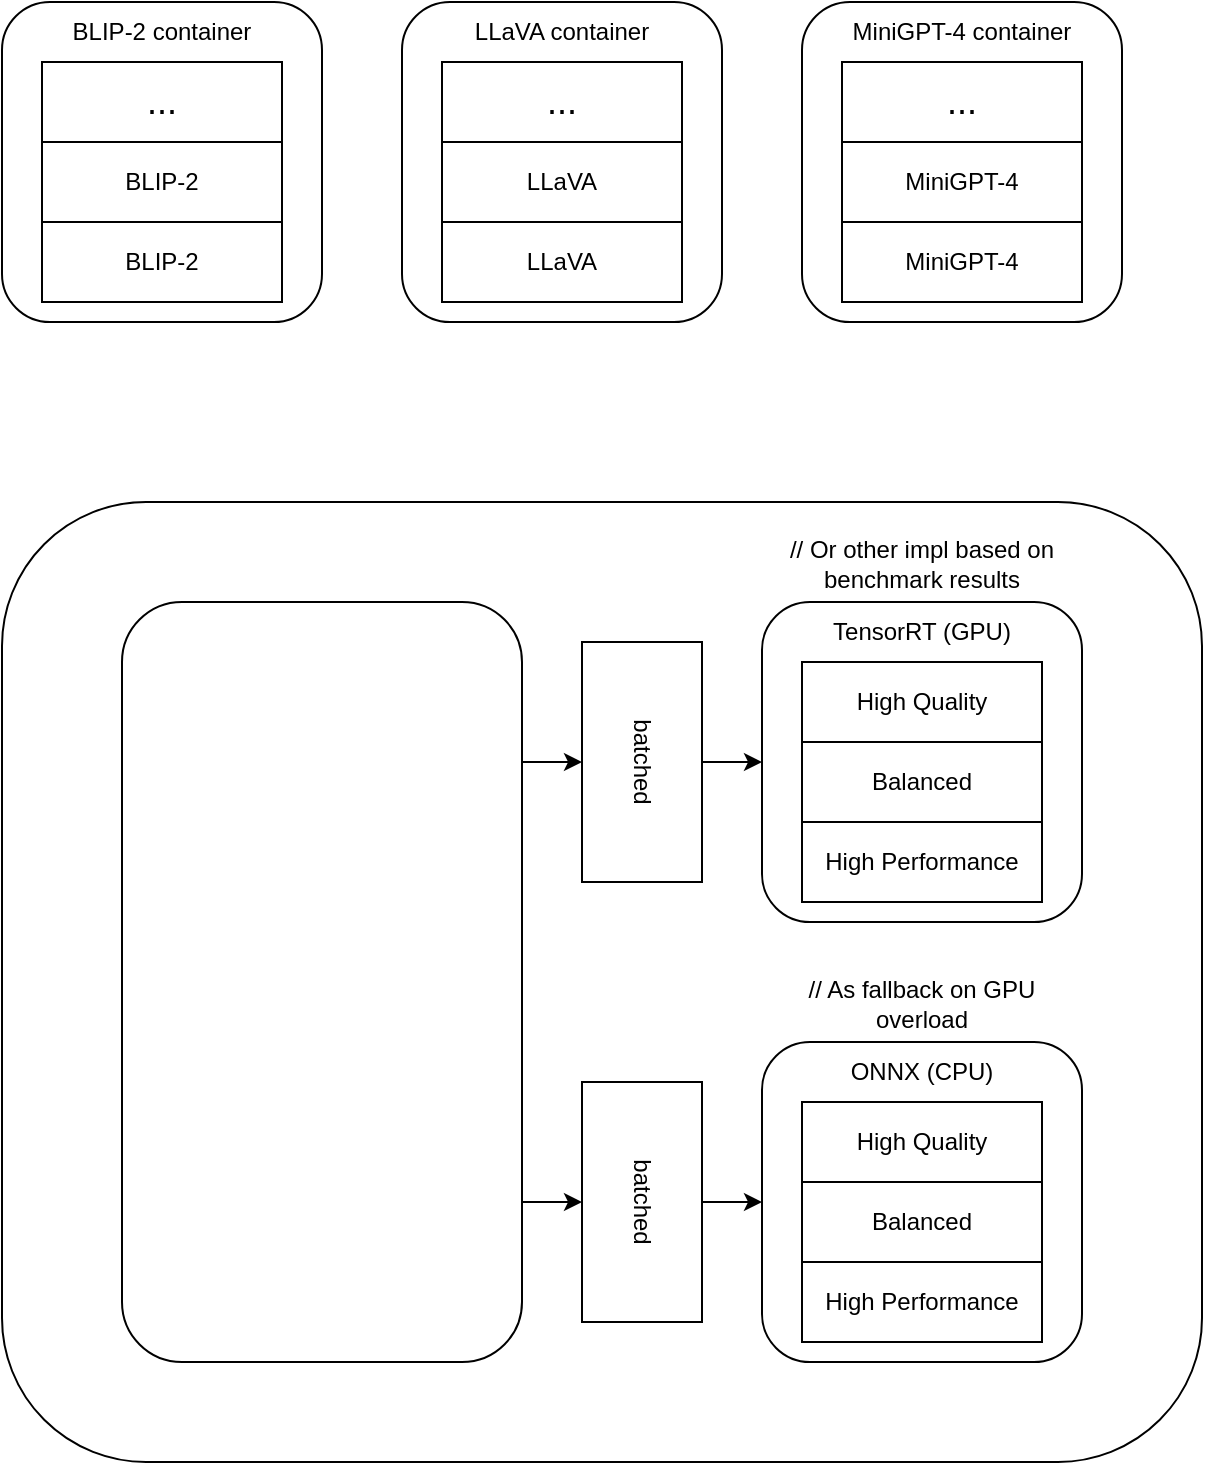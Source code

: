 <mxfile version="28.2.5">
  <diagram name="Страница — 1" id="IB0LTJJu5A-tRw9VyMWV">
    <mxGraphModel dx="813" dy="695" grid="1" gridSize="10" guides="1" tooltips="1" connect="1" arrows="1" fold="1" page="1" pageScale="1" pageWidth="827" pageHeight="1169" math="0" shadow="0">
      <root>
        <mxCell id="0" />
        <mxCell id="1" parent="0" />
        <mxCell id="_JLij78zeixKJYq6KvC4-1" value="" style="rounded=1;whiteSpace=wrap;html=1;" vertex="1" parent="1">
          <mxGeometry x="40" width="160" height="160" as="geometry" />
        </mxCell>
        <mxCell id="_JLij78zeixKJYq6KvC4-2" value="BLIP-2" style="rounded=0;whiteSpace=wrap;html=1;" vertex="1" parent="1">
          <mxGeometry x="60" y="110" width="120" height="40" as="geometry" />
        </mxCell>
        <mxCell id="_JLij78zeixKJYq6KvC4-3" value="BLIP-2" style="rounded=0;whiteSpace=wrap;html=1;" vertex="1" parent="1">
          <mxGeometry x="60" y="70" width="120" height="40" as="geometry" />
        </mxCell>
        <mxCell id="_JLij78zeixKJYq6KvC4-4" value="&lt;font style=&quot;font-size: 18px;&quot;&gt;...&lt;/font&gt;" style="rounded=0;whiteSpace=wrap;html=1;" vertex="1" parent="1">
          <mxGeometry x="60" y="30" width="120" height="40" as="geometry" />
        </mxCell>
        <mxCell id="_JLij78zeixKJYq6KvC4-5" value="BLIP-2 container" style="text;html=1;align=center;verticalAlign=middle;whiteSpace=wrap;rounded=0;" vertex="1" parent="1">
          <mxGeometry x="60" width="120" height="30" as="geometry" />
        </mxCell>
        <mxCell id="_JLij78zeixKJYq6KvC4-6" value="" style="rounded=1;whiteSpace=wrap;html=1;" vertex="1" parent="1">
          <mxGeometry x="240" width="160" height="160" as="geometry" />
        </mxCell>
        <mxCell id="_JLij78zeixKJYq6KvC4-7" value="LLaVA" style="rounded=0;whiteSpace=wrap;html=1;" vertex="1" parent="1">
          <mxGeometry x="260" y="110" width="120" height="40" as="geometry" />
        </mxCell>
        <mxCell id="_JLij78zeixKJYq6KvC4-8" value="LLaVA" style="rounded=0;whiteSpace=wrap;html=1;" vertex="1" parent="1">
          <mxGeometry x="260" y="70" width="120" height="40" as="geometry" />
        </mxCell>
        <mxCell id="_JLij78zeixKJYq6KvC4-9" value="&lt;font style=&quot;font-size: 18px;&quot;&gt;...&lt;/font&gt;" style="rounded=0;whiteSpace=wrap;html=1;" vertex="1" parent="1">
          <mxGeometry x="260" y="30" width="120" height="40" as="geometry" />
        </mxCell>
        <mxCell id="_JLij78zeixKJYq6KvC4-10" value="LLaVA container" style="text;html=1;align=center;verticalAlign=middle;whiteSpace=wrap;rounded=0;" vertex="1" parent="1">
          <mxGeometry x="260" width="120" height="30" as="geometry" />
        </mxCell>
        <mxCell id="_JLij78zeixKJYq6KvC4-11" value="" style="rounded=1;whiteSpace=wrap;html=1;" vertex="1" parent="1">
          <mxGeometry x="440" width="160" height="160" as="geometry" />
        </mxCell>
        <mxCell id="_JLij78zeixKJYq6KvC4-12" value="MiniGPT-4" style="rounded=0;whiteSpace=wrap;html=1;" vertex="1" parent="1">
          <mxGeometry x="460" y="110" width="120" height="40" as="geometry" />
        </mxCell>
        <mxCell id="_JLij78zeixKJYq6KvC4-13" value="MiniGPT-4" style="rounded=0;whiteSpace=wrap;html=1;" vertex="1" parent="1">
          <mxGeometry x="460" y="70" width="120" height="40" as="geometry" />
        </mxCell>
        <mxCell id="_JLij78zeixKJYq6KvC4-14" value="&lt;font style=&quot;font-size: 18px;&quot;&gt;...&lt;/font&gt;" style="rounded=0;whiteSpace=wrap;html=1;" vertex="1" parent="1">
          <mxGeometry x="460" y="30" width="120" height="40" as="geometry" />
        </mxCell>
        <mxCell id="_JLij78zeixKJYq6KvC4-15" value="MiniGPT-4 container" style="text;html=1;align=center;verticalAlign=middle;whiteSpace=wrap;rounded=0;" vertex="1" parent="1">
          <mxGeometry x="460" width="120" height="30" as="geometry" />
        </mxCell>
        <mxCell id="_JLij78zeixKJYq6KvC4-42" value="" style="rounded=1;whiteSpace=wrap;html=1;" vertex="1" parent="1">
          <mxGeometry x="40" y="250" width="600" height="480" as="geometry" />
        </mxCell>
        <mxCell id="_JLij78zeixKJYq6KvC4-43" style="edgeStyle=orthogonalEdgeStyle;rounded=0;orthogonalLoop=1;jettySize=auto;html=1;exitX=1;exitY=0.25;exitDx=0;exitDy=0;entryX=0.5;entryY=1;entryDx=0;entryDy=0;" edge="1" parent="1" source="_JLij78zeixKJYq6KvC4-45" target="_JLij78zeixKJYq6KvC4-58">
          <mxGeometry relative="1" as="geometry">
            <Array as="points">
              <mxPoint x="300" y="380" />
            </Array>
          </mxGeometry>
        </mxCell>
        <mxCell id="_JLij78zeixKJYq6KvC4-62" style="edgeStyle=orthogonalEdgeStyle;rounded=0;orthogonalLoop=1;jettySize=auto;html=1;exitX=1;exitY=0.75;exitDx=0;exitDy=0;entryX=0.5;entryY=1;entryDx=0;entryDy=0;" edge="1" parent="1" source="_JLij78zeixKJYq6KvC4-45" target="_JLij78zeixKJYq6KvC4-60">
          <mxGeometry relative="1" as="geometry">
            <Array as="points">
              <mxPoint x="300" y="600" />
            </Array>
          </mxGeometry>
        </mxCell>
        <mxCell id="_JLij78zeixKJYq6KvC4-45" value="" style="rounded=1;whiteSpace=wrap;html=1;" vertex="1" parent="1">
          <mxGeometry x="100" y="300" width="200" height="380" as="geometry" />
        </mxCell>
        <mxCell id="_JLij78zeixKJYq6KvC4-46" value="" style="rounded=1;whiteSpace=wrap;html=1;" vertex="1" parent="1">
          <mxGeometry x="420" y="300" width="160" height="160" as="geometry" />
        </mxCell>
        <mxCell id="_JLij78zeixKJYq6KvC4-47" value="High Performance" style="rounded=0;whiteSpace=wrap;html=1;" vertex="1" parent="1">
          <mxGeometry x="440" y="410" width="120" height="40" as="geometry" />
        </mxCell>
        <mxCell id="_JLij78zeixKJYq6KvC4-48" value="Balanced" style="rounded=0;whiteSpace=wrap;html=1;" vertex="1" parent="1">
          <mxGeometry x="440" y="370" width="120" height="40" as="geometry" />
        </mxCell>
        <mxCell id="_JLij78zeixKJYq6KvC4-49" value="High Quality" style="rounded=0;whiteSpace=wrap;html=1;" vertex="1" parent="1">
          <mxGeometry x="440" y="330" width="120" height="40" as="geometry" />
        </mxCell>
        <mxCell id="_JLij78zeixKJYq6KvC4-50" value="TensorRT (GPU)" style="text;html=1;align=center;verticalAlign=middle;whiteSpace=wrap;rounded=0;" vertex="1" parent="1">
          <mxGeometry x="440" y="300" width="120" height="30" as="geometry" />
        </mxCell>
        <mxCell id="_JLij78zeixKJYq6KvC4-51" value="// Or other impl based on benchmark results" style="text;html=1;align=center;verticalAlign=middle;whiteSpace=wrap;rounded=0;" vertex="1" parent="1">
          <mxGeometry x="420" y="266" width="160" height="30" as="geometry" />
        </mxCell>
        <mxCell id="_JLij78zeixKJYq6KvC4-52" value="" style="rounded=1;whiteSpace=wrap;html=1;" vertex="1" parent="1">
          <mxGeometry x="420" y="520" width="160" height="160" as="geometry" />
        </mxCell>
        <mxCell id="_JLij78zeixKJYq6KvC4-53" value="High Performance" style="rounded=0;whiteSpace=wrap;html=1;" vertex="1" parent="1">
          <mxGeometry x="440" y="630" width="120" height="40" as="geometry" />
        </mxCell>
        <mxCell id="_JLij78zeixKJYq6KvC4-54" value="Balanced" style="rounded=0;whiteSpace=wrap;html=1;" vertex="1" parent="1">
          <mxGeometry x="440" y="590" width="120" height="40" as="geometry" />
        </mxCell>
        <mxCell id="_JLij78zeixKJYq6KvC4-55" value="High Quality" style="rounded=0;whiteSpace=wrap;html=1;" vertex="1" parent="1">
          <mxGeometry x="440" y="550" width="120" height="40" as="geometry" />
        </mxCell>
        <mxCell id="_JLij78zeixKJYq6KvC4-56" value="ONNX (CPU)" style="text;html=1;align=center;verticalAlign=middle;whiteSpace=wrap;rounded=0;" vertex="1" parent="1">
          <mxGeometry x="440" y="520" width="120" height="30" as="geometry" />
        </mxCell>
        <mxCell id="_JLij78zeixKJYq6KvC4-57" style="edgeStyle=orthogonalEdgeStyle;rounded=0;orthogonalLoop=1;jettySize=auto;html=1;exitX=0.5;exitY=0;exitDx=0;exitDy=0;entryX=0;entryY=0.5;entryDx=0;entryDy=0;" edge="1" parent="1" source="_JLij78zeixKJYq6KvC4-58" target="_JLij78zeixKJYq6KvC4-46">
          <mxGeometry relative="1" as="geometry" />
        </mxCell>
        <mxCell id="_JLij78zeixKJYq6KvC4-58" value="batched" style="rounded=0;whiteSpace=wrap;html=1;rotation=90;" vertex="1" parent="1">
          <mxGeometry x="300" y="350" width="120" height="60" as="geometry" />
        </mxCell>
        <mxCell id="_JLij78zeixKJYq6KvC4-59" style="edgeStyle=orthogonalEdgeStyle;rounded=0;orthogonalLoop=1;jettySize=auto;html=1;exitX=0.5;exitY=0;exitDx=0;exitDy=0;entryX=0;entryY=0.5;entryDx=0;entryDy=0;" edge="1" parent="1" source="_JLij78zeixKJYq6KvC4-60" target="_JLij78zeixKJYq6KvC4-52">
          <mxGeometry relative="1" as="geometry" />
        </mxCell>
        <mxCell id="_JLij78zeixKJYq6KvC4-60" value="batched" style="rounded=0;whiteSpace=wrap;html=1;rotation=90;" vertex="1" parent="1">
          <mxGeometry x="300" y="570" width="120" height="60" as="geometry" />
        </mxCell>
        <mxCell id="_JLij78zeixKJYq6KvC4-61" value="// As fallback on GPU overload" style="text;html=1;align=center;verticalAlign=middle;whiteSpace=wrap;rounded=0;" vertex="1" parent="1">
          <mxGeometry x="420" y="486" width="160" height="30" as="geometry" />
        </mxCell>
      </root>
    </mxGraphModel>
  </diagram>
</mxfile>
